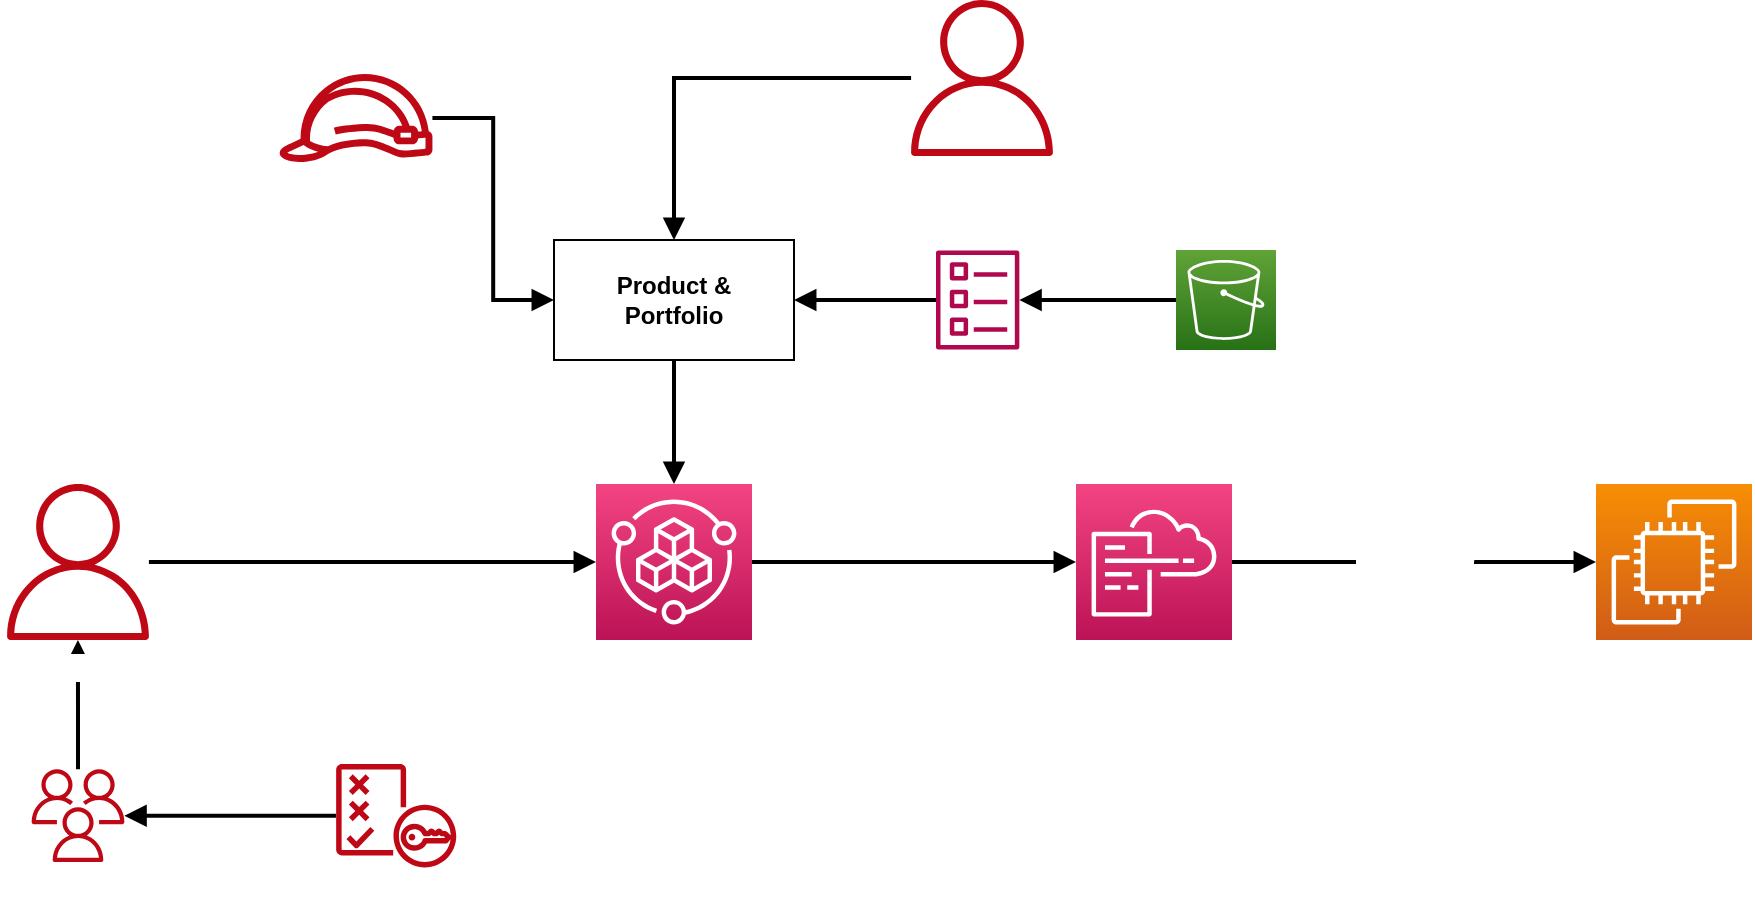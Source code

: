 <mxfile version="22.0.2" type="device" pages="2">
  <diagram id="Pgssm8ysJMCCJPDAA3uJ" name="Page-1">
    <mxGraphModel dx="1434" dy="836" grid="0" gridSize="10" guides="1" tooltips="1" connect="1" arrows="1" fold="1" page="0" pageScale="1" pageWidth="850" pageHeight="1100" math="0" shadow="0">
      <root>
        <mxCell id="0" />
        <mxCell id="1" parent="0" />
        <mxCell id="i77qE_R36j4N131JsNcB-14" style="edgeStyle=orthogonalEdgeStyle;rounded=0;orthogonalLoop=1;jettySize=auto;html=1;fontColor=#FFFFFF;endArrow=block;endFill=1;strokeWidth=2;" parent="1" source="i77qE_R36j4N131JsNcB-1" target="i77qE_R36j4N131JsNcB-8" edge="1">
          <mxGeometry relative="1" as="geometry" />
        </mxCell>
        <mxCell id="i77qE_R36j4N131JsNcB-1" value="Service Catalog" style="sketch=0;points=[[0,0,0],[0.25,0,0],[0.5,0,0],[0.75,0,0],[1,0,0],[0,1,0],[0.25,1,0],[0.5,1,0],[0.75,1,0],[1,1,0],[0,0.25,0],[0,0.5,0],[0,0.75,0],[1,0.25,0],[1,0.5,0],[1,0.75,0]];points=[[0,0,0],[0.25,0,0],[0.5,0,0],[0.75,0,0],[1,0,0],[0,1,0],[0.25,1,0],[0.5,1,0],[0.75,1,0],[1,1,0],[0,0.25,0],[0,0.5,0],[0,0.75,0],[1,0.25,0],[1,0.5,0],[1,0.75,0]];outlineConnect=0;fontColor=#FFFFFF;gradientColor=#F34482;gradientDirection=north;fillColor=#BC1356;strokeColor=#ffffff;dashed=0;verticalLabelPosition=bottom;verticalAlign=top;align=center;html=1;fontSize=12;fontStyle=1;aspect=fixed;shape=mxgraph.aws4.resourceIcon;resIcon=mxgraph.aws4.service_catalog;" parent="1" vertex="1">
          <mxGeometry x="510" y="340" width="78" height="78" as="geometry" />
        </mxCell>
        <mxCell id="i77qE_R36j4N131JsNcB-17" style="edgeStyle=orthogonalEdgeStyle;rounded=0;orthogonalLoop=1;jettySize=auto;html=1;fontColor=#FFFFFF;endArrow=block;endFill=1;strokeWidth=2;" parent="1" source="i77qE_R36j4N131JsNcB-4" target="i77qE_R36j4N131JsNcB-6" edge="1">
          <mxGeometry relative="1" as="geometry">
            <mxPoint x="370" y="520" as="targetPoint" />
          </mxGeometry>
        </mxCell>
        <mxCell id="i77qE_R36j4N131JsNcB-4" value="AWSServiceCatalogEndUserFullAccess" style="sketch=0;outlineConnect=0;fontColor=#FFFFFF;gradientColor=none;fillColor=#BF0816;strokeColor=none;dashed=0;verticalLabelPosition=bottom;verticalAlign=top;align=center;html=1;fontSize=12;fontStyle=1;aspect=fixed;pointerEvents=1;shape=mxgraph.aws4.policy;" parent="1" vertex="1">
          <mxGeometry x="380" y="480" width="60.21" height="51.72" as="geometry" />
        </mxCell>
        <mxCell id="i77qE_R36j4N131JsNcB-20" style="edgeStyle=orthogonalEdgeStyle;rounded=0;orthogonalLoop=1;jettySize=auto;html=1;fontColor=#FFFFFF;endArrow=block;endFill=1;strokeWidth=2;" parent="1" source="i77qE_R36j4N131JsNcB-5" target="i77qE_R36j4N131JsNcB-1" edge="1">
          <mxGeometry relative="1" as="geometry" />
        </mxCell>
        <mxCell id="i77qE_R36j4N131JsNcB-19" style="edgeStyle=orthogonalEdgeStyle;rounded=0;orthogonalLoop=1;jettySize=auto;html=1;fontColor=#FFFFFF;endArrow=block;endFill=1;strokeWidth=2;" parent="1" source="i77qE_R36j4N131JsNcB-6" target="i77qE_R36j4N131JsNcB-5" edge="1">
          <mxGeometry relative="1" as="geometry" />
        </mxCell>
        <mxCell id="i77qE_R36j4N131JsNcB-6" value="Group" style="sketch=0;outlineConnect=0;fontColor=#FFFFFF;gradientColor=none;fillColor=#BF0816;strokeColor=none;dashed=0;verticalLabelPosition=bottom;verticalAlign=top;align=center;html=1;fontSize=12;fontStyle=1;aspect=fixed;pointerEvents=1;shape=mxgraph.aws4.users;" parent="1" vertex="1">
          <mxGeometry x="227.82" y="482.68" width="46.36" height="46.36" as="geometry" />
        </mxCell>
        <mxCell id="i77qE_R36j4N131JsNcB-7" value="EC2" style="sketch=0;points=[[0,0,0],[0.25,0,0],[0.5,0,0],[0.75,0,0],[1,0,0],[0,1,0],[0.25,1,0],[0.5,1,0],[0.75,1,0],[1,1,0],[0,0.25,0],[0,0.5,0],[0,0.75,0],[1,0.25,0],[1,0.5,0],[1,0.75,0]];outlineConnect=0;fontColor=#FFFFFF;gradientColor=#F78E04;gradientDirection=north;fillColor=#D05C17;strokeColor=#ffffff;dashed=0;verticalLabelPosition=bottom;verticalAlign=top;align=center;html=1;fontSize=12;fontStyle=1;aspect=fixed;shape=mxgraph.aws4.resourceIcon;resIcon=mxgraph.aws4.ec2;" parent="1" vertex="1">
          <mxGeometry x="1010" y="340" width="78" height="78" as="geometry" />
        </mxCell>
        <mxCell id="i77qE_R36j4N131JsNcB-10" value="Provisioning" style="edgeStyle=orthogonalEdgeStyle;rounded=0;orthogonalLoop=1;jettySize=auto;html=1;fontColor=#FFFFFF;strokeWidth=2;endArrow=block;endFill=1;fontStyle=2" parent="1" source="i77qE_R36j4N131JsNcB-8" target="i77qE_R36j4N131JsNcB-7" edge="1">
          <mxGeometry relative="1" as="geometry" />
        </mxCell>
        <mxCell id="i77qE_R36j4N131JsNcB-27" style="edgeStyle=orthogonalEdgeStyle;rounded=0;orthogonalLoop=1;jettySize=auto;html=1;fontColor=#FFFFFF;endArrow=block;endFill=1;strokeWidth=2;" parent="1" source="i77qE_R36j4N131JsNcB-9" target="i77qE_R36j4N131JsNcB-22" edge="1">
          <mxGeometry relative="1" as="geometry" />
        </mxCell>
        <mxCell id="i77qE_R36j4N131JsNcB-9" value="CloudFormation&lt;br&gt;Template" style="sketch=0;outlineConnect=0;fontColor=#FFFFFF;gradientColor=none;fillColor=#B0084D;strokeColor=none;dashed=0;verticalLabelPosition=bottom;verticalAlign=top;align=center;html=1;fontSize=12;fontStyle=1;aspect=fixed;pointerEvents=1;shape=mxgraph.aws4.template;" parent="1" vertex="1">
          <mxGeometry x="680" y="223" width="41.67" height="50" as="geometry" />
        </mxCell>
        <mxCell id="i77qE_R36j4N131JsNcB-13" style="edgeStyle=orthogonalEdgeStyle;rounded=0;orthogonalLoop=1;jettySize=auto;html=1;fontColor=#FFFFFF;endArrow=block;endFill=1;strokeWidth=2;entryX=0;entryY=0.5;entryDx=0;entryDy=0;" parent="1" source="i77qE_R36j4N131JsNcB-11" target="i77qE_R36j4N131JsNcB-22" edge="1">
          <mxGeometry relative="1" as="geometry">
            <mxPoint x="818.75" y="460" as="targetPoint" />
          </mxGeometry>
        </mxCell>
        <mxCell id="i77qE_R36j4N131JsNcB-11" value="Role&lt;br&gt;(Launch Constraint)" style="sketch=0;outlineConnect=0;fontColor=#FFFFFF;gradientColor=none;fillColor=#BF0816;strokeColor=none;dashed=0;verticalLabelPosition=bottom;verticalAlign=top;align=center;html=1;fontSize=12;fontStyle=1;aspect=fixed;pointerEvents=1;shape=mxgraph.aws4.role;" parent="1" vertex="1">
          <mxGeometry x="351" y="135" width="78" height="44" as="geometry" />
        </mxCell>
        <mxCell id="i77qE_R36j4N131JsNcB-8" value="CloudFormation" style="sketch=0;points=[[0,0,0],[0.25,0,0],[0.5,0,0],[0.75,0,0],[1,0,0],[0,1,0],[0.25,1,0],[0.5,1,0],[0.75,1,0],[1,1,0],[0,0.25,0],[0,0.5,0],[0,0.75,0],[1,0.25,0],[1,0.5,0],[1,0.75,0]];points=[[0,0,0],[0.25,0,0],[0.5,0,0],[0.75,0,0],[1,0,0],[0,1,0],[0.25,1,0],[0.5,1,0],[0.75,1,0],[1,1,0],[0,0.25,0],[0,0.5,0],[0,0.75,0],[1,0.25,0],[1,0.5,0],[1,0.75,0]];outlineConnect=0;fontColor=#FFFFFF;gradientColor=#F34482;gradientDirection=north;fillColor=#BC1356;strokeColor=#ffffff;dashed=0;verticalLabelPosition=bottom;verticalAlign=top;align=center;html=1;fontSize=12;fontStyle=1;aspect=fixed;shape=mxgraph.aws4.resourceIcon;resIcon=mxgraph.aws4.cloudformation;labelBackgroundColor=default;spacingTop=12;" parent="1" vertex="1">
          <mxGeometry x="750" y="340" width="78" height="78" as="geometry" />
        </mxCell>
        <mxCell id="i77qE_R36j4N131JsNcB-5" value="End User" style="sketch=0;outlineConnect=0;fontColor=#FFFFFF;gradientColor=none;fillColor=#BF0816;strokeColor=none;dashed=0;verticalLabelPosition=bottom;verticalAlign=top;align=center;html=1;fontSize=12;fontStyle=1;aspect=fixed;pointerEvents=1;shape=mxgraph.aws4.user;labelBackgroundColor=default;" parent="1" vertex="1">
          <mxGeometry x="212" y="340" width="78" height="78" as="geometry" />
        </mxCell>
        <mxCell id="i77qE_R36j4N131JsNcB-23" style="edgeStyle=orthogonalEdgeStyle;rounded=0;orthogonalLoop=1;jettySize=auto;html=1;fontColor=#FFFFFF;endArrow=block;endFill=1;strokeWidth=2;" parent="1" source="i77qE_R36j4N131JsNcB-21" target="i77qE_R36j4N131JsNcB-22" edge="1">
          <mxGeometry relative="1" as="geometry" />
        </mxCell>
        <mxCell id="i77qE_R36j4N131JsNcB-21" value="Admin" style="sketch=0;outlineConnect=0;fontColor=#FFFFFF;gradientColor=none;fillColor=#BF0816;strokeColor=none;dashed=0;verticalLabelPosition=bottom;verticalAlign=top;align=center;html=1;fontSize=12;fontStyle=1;aspect=fixed;pointerEvents=1;shape=mxgraph.aws4.user;labelBackgroundColor=default;" parent="1" vertex="1">
          <mxGeometry x="664" y="98" width="78" height="78" as="geometry" />
        </mxCell>
        <mxCell id="i77qE_R36j4N131JsNcB-24" style="edgeStyle=orthogonalEdgeStyle;rounded=0;orthogonalLoop=1;jettySize=auto;html=1;fontColor=#FFFFFF;endArrow=block;endFill=1;strokeWidth=2;" parent="1" source="i77qE_R36j4N131JsNcB-22" target="i77qE_R36j4N131JsNcB-1" edge="1">
          <mxGeometry relative="1" as="geometry" />
        </mxCell>
        <mxCell id="i77qE_R36j4N131JsNcB-22" value="Product &amp;amp;&lt;br&gt;Portfolio" style="rounded=0;whiteSpace=wrap;html=1;fontStyle=1" parent="1" vertex="1">
          <mxGeometry x="489" y="218" width="120" height="60" as="geometry" />
        </mxCell>
        <mxCell id="i77qE_R36j4N131JsNcB-26" style="edgeStyle=orthogonalEdgeStyle;rounded=0;orthogonalLoop=1;jettySize=auto;html=1;fontColor=#FFFFFF;endArrow=block;endFill=1;strokeWidth=2;" parent="1" source="i77qE_R36j4N131JsNcB-25" target="i77qE_R36j4N131JsNcB-9" edge="1">
          <mxGeometry relative="1" as="geometry" />
        </mxCell>
        <mxCell id="i77qE_R36j4N131JsNcB-25" value="S3" style="sketch=0;points=[[0,0,0],[0.25,0,0],[0.5,0,0],[0.75,0,0],[1,0,0],[0,1,0],[0.25,1,0],[0.5,1,0],[0.75,1,0],[1,1,0],[0,0.25,0],[0,0.5,0],[0,0.75,0],[1,0.25,0],[1,0.5,0],[1,0.75,0]];outlineConnect=0;fontColor=#FFFFFF;gradientColor=#60A337;gradientDirection=north;fillColor=#277116;strokeColor=#ffffff;dashed=0;verticalLabelPosition=bottom;verticalAlign=top;align=center;html=1;fontSize=12;fontStyle=1;aspect=fixed;shape=mxgraph.aws4.resourceIcon;resIcon=mxgraph.aws4.s3;labelBackgroundColor=default;" parent="1" vertex="1">
          <mxGeometry x="800" y="223" width="50" height="50" as="geometry" />
        </mxCell>
      </root>
    </mxGraphModel>
  </diagram>
  <diagram id="5Lzf6qHjmy4J-z98c74e" name="Page-2">
    <mxGraphModel dx="1834" dy="836" grid="1" gridSize="10" guides="1" tooltips="1" connect="1" arrows="1" fold="1" page="0" pageScale="1" pageWidth="850" pageHeight="1100" math="0" shadow="0">
      <root>
        <mxCell id="0" />
        <mxCell id="1" parent="0" />
        <mxCell id="XLX6wz3R1K3lRb75-usF-1" value="" style="sketch=0;outlineConnect=0;fontColor=#FFFFFF;gradientColor=none;fillColor=#DD344C;strokeColor=none;dashed=0;verticalLabelPosition=bottom;verticalAlign=top;align=center;html=1;fontSize=15;fontStyle=0;aspect=fixed;pointerEvents=1;shape=mxgraph.aws4.role;" vertex="1" parent="1">
          <mxGeometry x="20" y="420" width="78" height="44" as="geometry" />
        </mxCell>
        <mxCell id="XLX6wz3R1K3lRb75-usF-2" value="" style="sketch=0;outlineConnect=0;fontColor=#FFFFFF;gradientColor=none;fillColor=#DD344C;strokeColor=none;dashed=0;verticalLabelPosition=bottom;verticalAlign=top;align=center;html=1;fontSize=15;fontStyle=0;aspect=fixed;pointerEvents=1;shape=mxgraph.aws4.user;" vertex="1" parent="1">
          <mxGeometry x="170" y="430" width="78" height="78" as="geometry" />
        </mxCell>
        <mxCell id="XLX6wz3R1K3lRb75-usF-3" value="" style="sketch=0;outlineConnect=0;gradientColor=none;fontColor=#FFFFFF;strokeColor=none;fillColor=#DD344C;dashed=0;verticalLabelPosition=bottom;verticalAlign=top;align=center;html=1;fontSize=15;fontStyle=0;aspect=fixed;shape=mxgraph.aws4.illustration_users;pointerEvents=1" vertex="1" parent="1">
          <mxGeometry x="260" y="410" width="98" height="98" as="geometry" />
        </mxCell>
        <mxCell id="voZv_FPPcACSHcdGHpWJ-2" value="" style="sketch=0;outlineConnect=0;fontColor=#FFFFFF;gradientColor=none;fillColor=#DD344C;strokeColor=none;dashed=0;verticalLabelPosition=bottom;verticalAlign=top;align=center;html=1;fontSize=15;fontStyle=0;aspect=fixed;pointerEvents=1;shape=mxgraph.aws4.policy;" vertex="1" parent="1">
          <mxGeometry x="-58" y="540" width="78" height="67" as="geometry" />
        </mxCell>
        <mxCell id="voZv_FPPcACSHcdGHpWJ-3" value="" style="sketch=0;points=[[0,0,0],[0.25,0,0],[0.5,0,0],[0.75,0,0],[1,0,0],[0,1,0],[0.25,1,0],[0.5,1,0],[0.75,1,0],[1,1,0],[0,0.25,0],[0,0.5,0],[0,0.75,0],[1,0.25,0],[1,0.5,0],[1,0.75,0]];outlineConnect=0;fontColor=#FFFFFF;fillColor=#ED7100;strokeColor=#ffffff;dashed=0;verticalLabelPosition=bottom;verticalAlign=top;align=center;html=1;fontSize=15;fontStyle=0;aspect=fixed;shape=mxgraph.aws4.resourceIcon;resIcon=mxgraph.aws4.ec2;" vertex="1" parent="1">
          <mxGeometry x="620" y="400" width="78" height="78" as="geometry" />
        </mxCell>
        <mxCell id="voZv_FPPcACSHcdGHpWJ-4" value="" style="sketch=0;points=[[0,0,0],[0.25,0,0],[0.5,0,0],[0.75,0,0],[1,0,0],[0,1,0],[0.25,1,0],[0.5,1,0],[0.75,1,0],[1,1,0],[0,0.25,0],[0,0.5,0],[0,0.75,0],[1,0.25,0],[1,0.5,0],[1,0.75,0]];points=[[0,0,0],[0.25,0,0],[0.5,0,0],[0.75,0,0],[1,0,0],[0,1,0],[0.25,1,0],[0.5,1,0],[0.75,1,0],[1,1,0],[0,0.25,0],[0,0.5,0],[0,0.75,0],[1,0.25,0],[1,0.5,0],[1,0.75,0]];outlineConnect=0;fontColor=#FFFFFF;fillColor=#E7157B;strokeColor=#ffffff;dashed=0;verticalLabelPosition=bottom;verticalAlign=top;align=center;html=1;fontSize=15;fontStyle=0;aspect=fixed;shape=mxgraph.aws4.resourceIcon;resIcon=mxgraph.aws4.cloudformation;" vertex="1" parent="1">
          <mxGeometry x="430" y="410" width="78" height="78" as="geometry" />
        </mxCell>
        <mxCell id="voZv_FPPcACSHcdGHpWJ-5" value="Service Catalog" style="sketch=0;points=[[0,0,0],[0.25,0,0],[0.5,0,0],[0.75,0,0],[1,0,0],[0,1,0],[0.25,1,0],[0.5,1,0],[0.75,1,0],[1,1,0],[0,0.25,0],[0,0.5,0],[0,0.75,0],[1,0.25,0],[1,0.5,0],[1,0.75,0]];points=[[0,0,0],[0.25,0,0],[0.5,0,0],[0.75,0,0],[1,0,0],[0,1,0],[0.25,1,0],[0.5,1,0],[0.75,1,0],[1,1,0],[0,0.25,0],[0,0.5,0],[0,0.75,0],[1,0.25,0],[1,0.5,0],[1,0.75,0]];outlineConnect=0;fontColor=#FFFFFF;fillColor=#E7157B;strokeColor=#ffffff;dashed=0;verticalLabelPosition=bottom;verticalAlign=top;align=center;html=1;fontSize=15;fontStyle=0;aspect=fixed;shape=mxgraph.aws4.resourceIcon;resIcon=mxgraph.aws4.service_catalog;" vertex="1" parent="1">
          <mxGeometry x="230" y="580" width="78" height="78" as="geometry" />
        </mxCell>
        <mxCell id="voZv_FPPcACSHcdGHpWJ-6" value="" style="sketch=0;points=[[0,0,0],[0.25,0,0],[0.5,0,0],[0.75,0,0],[1,0,0],[0,1,0],[0.25,1,0],[0.5,1,0],[0.75,1,0],[1,1,0],[0,0.25,0],[0,0.5,0],[0,0.75,0],[1,0.25,0],[1,0.5,0],[1,0.75,0]];outlineConnect=0;fontColor=#FFFFFF;fillColor=#7AA116;strokeColor=#ffffff;dashed=0;verticalLabelPosition=bottom;verticalAlign=top;align=center;html=1;fontSize=15;fontStyle=0;aspect=fixed;shape=mxgraph.aws4.resourceIcon;resIcon=mxgraph.aws4.s3;" vertex="1" parent="1">
          <mxGeometry x="580" y="590" width="78" height="78" as="geometry" />
        </mxCell>
        <mxCell id="voZv_FPPcACSHcdGHpWJ-7" value="" style="sketch=0;outlineConnect=0;fontColor=#FFFFFF;gradientColor=none;fillColor=#E7157B;strokeColor=none;dashed=0;verticalLabelPosition=bottom;verticalAlign=top;align=center;html=1;fontSize=15;fontStyle=0;aspect=fixed;pointerEvents=1;shape=mxgraph.aws4.template;" vertex="1" parent="1">
          <mxGeometry x="248" y="260" width="65" height="78" as="geometry" />
        </mxCell>
      </root>
    </mxGraphModel>
  </diagram>
</mxfile>
